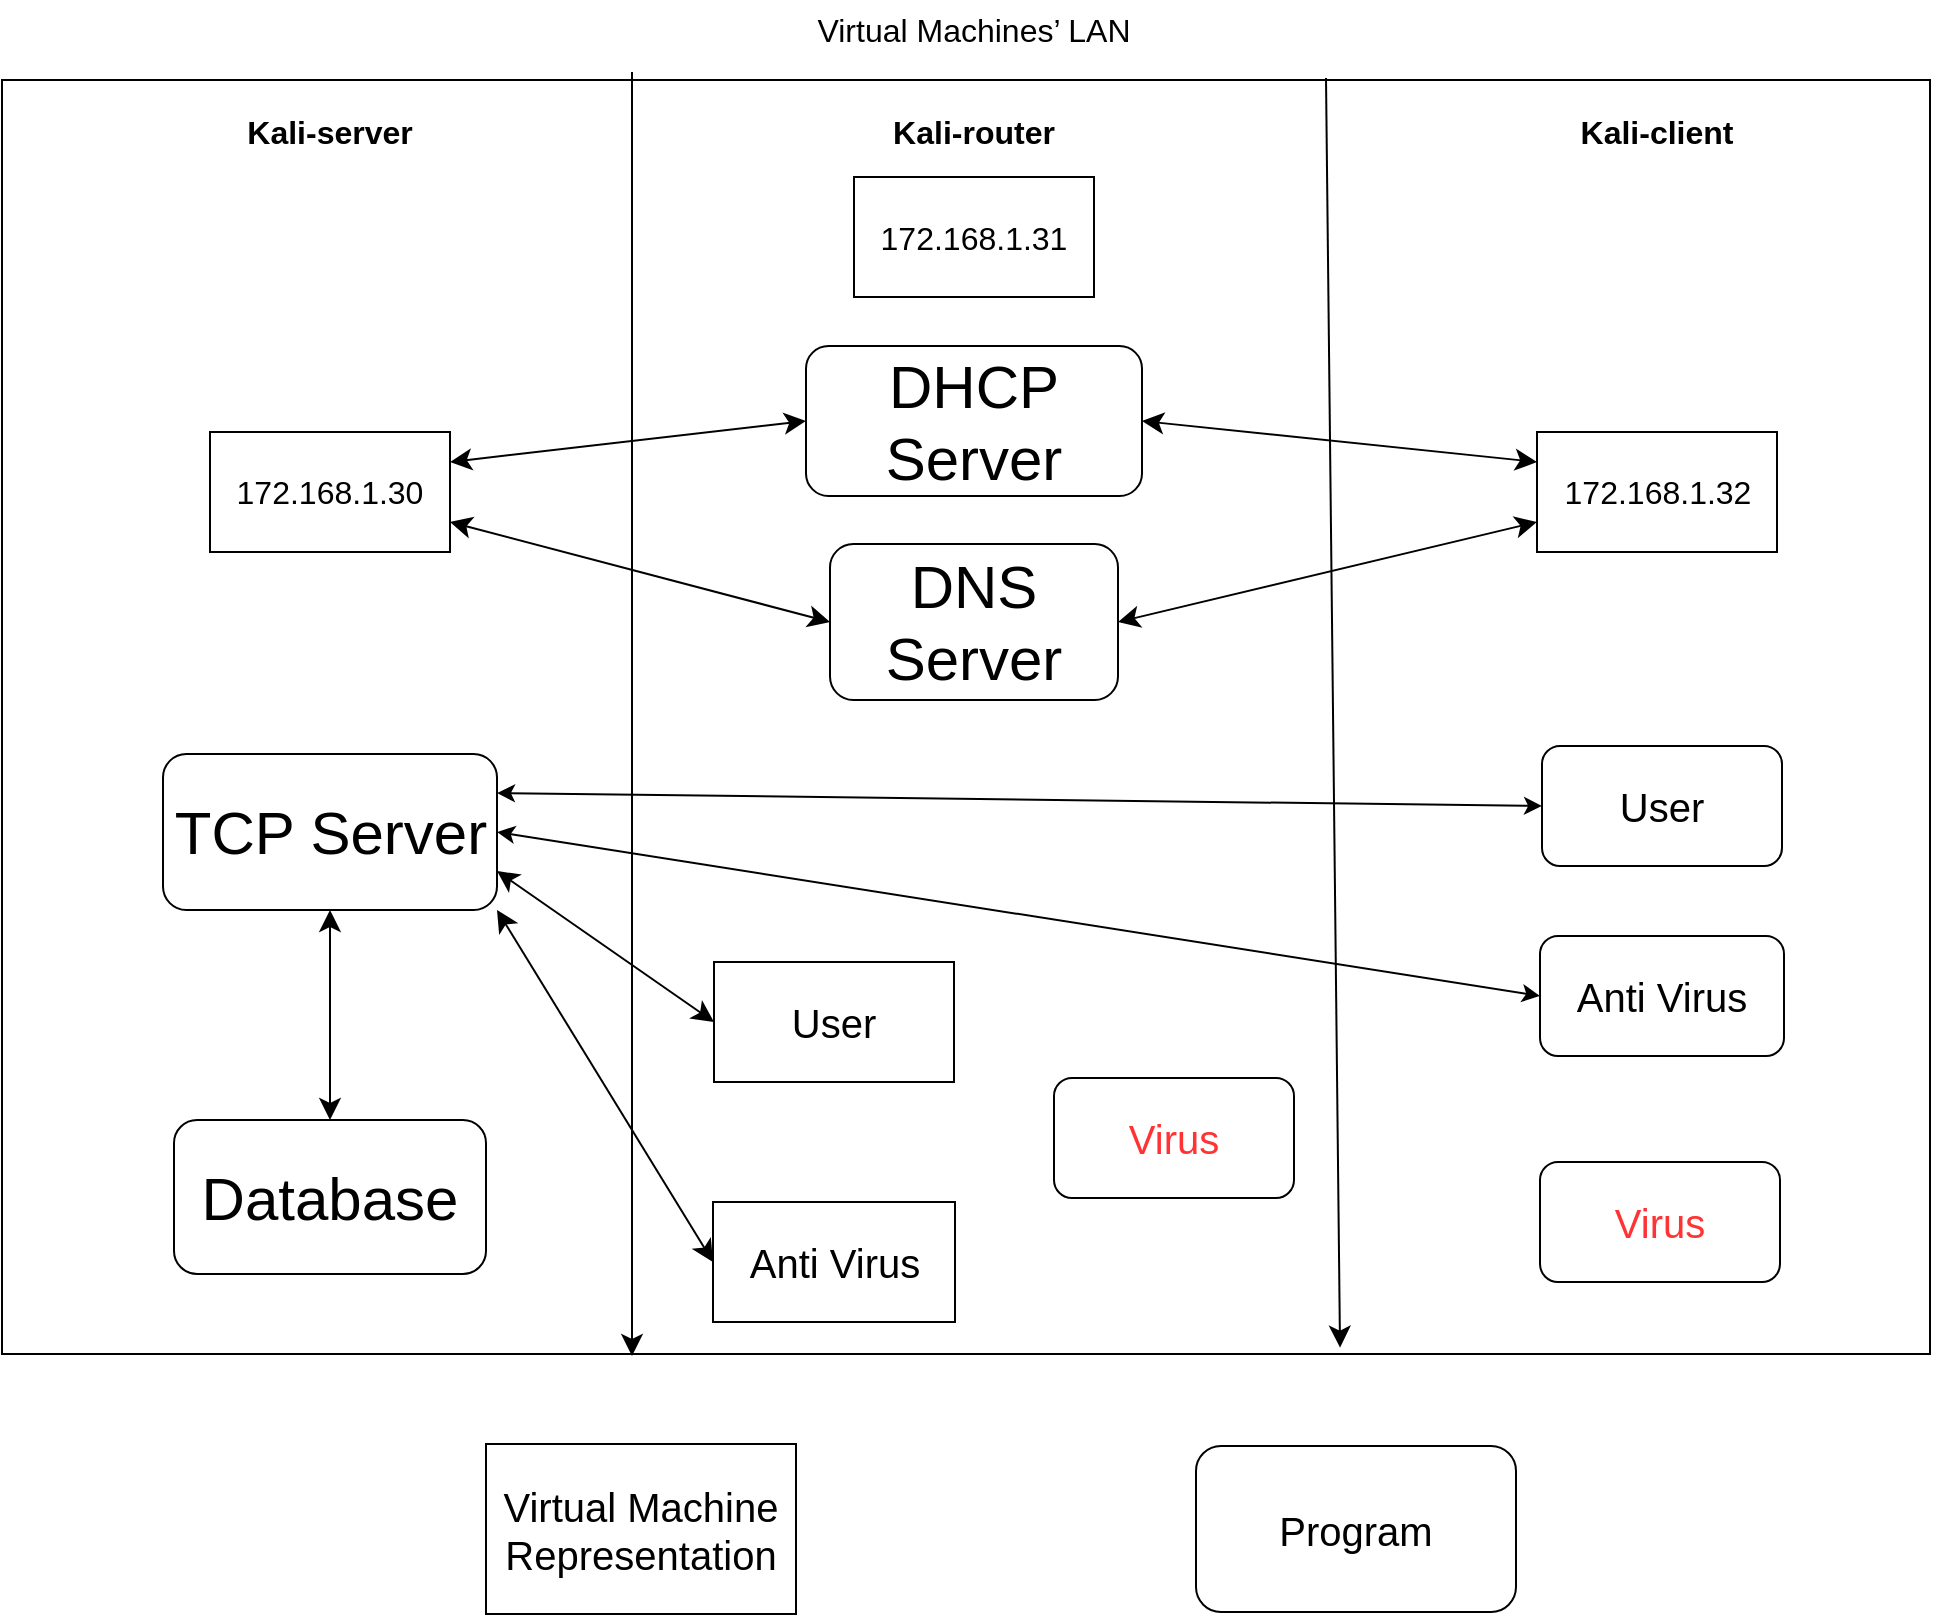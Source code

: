 <mxfile version="24.1.0" type="device">
  <diagram name="Page-1" id="T-9e4hWoGE2fMxEgnS7T">
    <mxGraphModel dx="2000" dy="887" grid="0" gridSize="10" guides="1" tooltips="1" connect="1" arrows="1" fold="1" page="0" pageScale="1" pageWidth="850" pageHeight="1100" math="0" shadow="0">
      <root>
        <mxCell id="0" />
        <mxCell id="1" parent="0" />
        <mxCell id="LlDagva87_pLpQBTBmUQ-36" value="" style="rounded=0;whiteSpace=wrap;html=1;" parent="1" vertex="1">
          <mxGeometry x="502" y="145.5" width="160" height="80" as="geometry" />
        </mxCell>
        <mxCell id="LlDagva87_pLpQBTBmUQ-2" value="" style="rounded=0;whiteSpace=wrap;html=1;" parent="1" vertex="1">
          <mxGeometry x="-248" y="97" width="964" height="637" as="geometry" />
        </mxCell>
        <mxCell id="LlDagva87_pLpQBTBmUQ-3" value="Virtual Machines’ LAN" style="text;strokeColor=none;fillColor=none;html=1;align=center;verticalAlign=middle;whiteSpace=wrap;rounded=0;fontSize=16;" parent="1" vertex="1">
          <mxGeometry x="123" y="57" width="230" height="30" as="geometry" />
        </mxCell>
        <mxCell id="LlDagva87_pLpQBTBmUQ-9" value="" style="edgeStyle=none;orthogonalLoop=1;jettySize=auto;html=1;rounded=0;fontSize=12;startSize=8;endSize=8;curved=1;" parent="1" edge="1">
          <mxGeometry width="140" relative="1" as="geometry">
            <mxPoint x="67" y="93" as="sourcePoint" />
            <mxPoint x="67" y="735" as="targetPoint" />
            <Array as="points" />
          </mxGeometry>
        </mxCell>
        <mxCell id="LlDagva87_pLpQBTBmUQ-10" value="" style="edgeStyle=none;orthogonalLoop=1;jettySize=auto;html=1;rounded=0;fontSize=12;startSize=8;endSize=8;curved=1;entryX=0.694;entryY=0.995;entryDx=0;entryDy=0;entryPerimeter=0;" parent="1" target="LlDagva87_pLpQBTBmUQ-2" edge="1">
          <mxGeometry width="140" relative="1" as="geometry">
            <mxPoint x="414" y="96" as="sourcePoint" />
            <mxPoint x="414" y="630" as="targetPoint" />
            <Array as="points" />
          </mxGeometry>
        </mxCell>
        <mxCell id="LlDagva87_pLpQBTBmUQ-12" value="&lt;b&gt;Kali-router&lt;/b&gt;" style="text;strokeColor=none;fillColor=none;html=1;align=center;verticalAlign=middle;whiteSpace=wrap;rounded=0;fontSize=16;" parent="1" vertex="1">
          <mxGeometry x="195" y="103" width="86" height="40" as="geometry" />
        </mxCell>
        <mxCell id="LlDagva87_pLpQBTBmUQ-13" style="edgeStyle=none;curved=1;rounded=0;orthogonalLoop=1;jettySize=auto;html=1;entryX=0.75;entryY=1;entryDx=0;entryDy=0;fontSize=12;startSize=8;endSize=8;" parent="1" source="LlDagva87_pLpQBTBmUQ-12" target="LlDagva87_pLpQBTBmUQ-12" edge="1">
          <mxGeometry relative="1" as="geometry" />
        </mxCell>
        <mxCell id="LlDagva87_pLpQBTBmUQ-14" value="&lt;b&gt;Kali-server&lt;/b&gt;" style="text;strokeColor=none;fillColor=none;html=1;align=center;verticalAlign=middle;whiteSpace=wrap;rounded=0;fontSize=16;" parent="1" vertex="1">
          <mxGeometry x="-134" y="108" width="100" height="30" as="geometry" />
        </mxCell>
        <mxCell id="LlDagva87_pLpQBTBmUQ-15" value="&lt;b&gt;Kali-client&lt;/b&gt;" style="text;strokeColor=none;fillColor=none;html=1;align=center;verticalAlign=middle;whiteSpace=wrap;rounded=0;fontSize=16;" parent="1" vertex="1">
          <mxGeometry x="533" y="100.5" width="93" height="45" as="geometry" />
        </mxCell>
        <mxCell id="LlDagva87_pLpQBTBmUQ-20" value="&lt;font style=&quot;font-size: 30px;&quot;&gt;TCP Server&lt;/font&gt;" style="rounded=1;whiteSpace=wrap;html=1;" parent="1" vertex="1">
          <mxGeometry x="-167.5" y="434" width="167" height="78" as="geometry" />
        </mxCell>
        <mxCell id="LlDagva87_pLpQBTBmUQ-21" value="&lt;font style=&quot;font-size: 30px;&quot;&gt;Database&lt;/font&gt;" style="rounded=1;whiteSpace=wrap;html=1;" parent="1" vertex="1">
          <mxGeometry x="-162" y="617" width="156" height="77" as="geometry" />
        </mxCell>
        <mxCell id="LlDagva87_pLpQBTBmUQ-22" value="" style="edgeStyle=none;orthogonalLoop=1;jettySize=auto;html=1;endArrow=classic;startArrow=classic;endSize=8;startSize=8;rounded=0;fontSize=12;curved=1;exitX=0.5;exitY=1;exitDx=0;exitDy=0;entryX=0.5;entryY=0;entryDx=0;entryDy=0;" parent="1" source="LlDagva87_pLpQBTBmUQ-20" target="LlDagva87_pLpQBTBmUQ-21" edge="1">
          <mxGeometry width="140" relative="1" as="geometry">
            <mxPoint x="-127" y="512" as="sourcePoint" />
            <mxPoint x="-109.5" y="639" as="targetPoint" />
            <Array as="points" />
          </mxGeometry>
        </mxCell>
        <mxCell id="LlDagva87_pLpQBTBmUQ-23" value="&lt;font style=&quot;font-size: 20px;&quot;&gt;Anti Virus&lt;/font&gt;" style="rounded=1;whiteSpace=wrap;html=1;arcSize=0;" parent="1" vertex="1">
          <mxGeometry x="107.5" y="658" width="121" height="60" as="geometry" />
        </mxCell>
        <mxCell id="LlDagva87_pLpQBTBmUQ-24" value="&lt;font style=&quot;font-size: 20px;&quot;&gt;User&lt;/font&gt;" style="rounded=1;whiteSpace=wrap;html=1;arcSize=0;" parent="1" vertex="1">
          <mxGeometry x="108" y="538" width="120" height="60" as="geometry" />
        </mxCell>
        <mxCell id="LlDagva87_pLpQBTBmUQ-28" value="" style="edgeStyle=none;orthogonalLoop=1;jettySize=auto;html=1;endArrow=classic;startArrow=classic;endSize=8;startSize=8;rounded=0;fontSize=12;curved=1;entryX=0;entryY=0.5;entryDx=0;entryDy=0;exitX=1;exitY=0.75;exitDx=0;exitDy=0;" parent="1" source="LlDagva87_pLpQBTBmUQ-20" target="LlDagva87_pLpQBTBmUQ-24" edge="1">
          <mxGeometry width="140" relative="1" as="geometry">
            <mxPoint x="-30" y="501" as="sourcePoint" />
            <mxPoint x="314" y="475" as="targetPoint" />
            <Array as="points" />
          </mxGeometry>
        </mxCell>
        <mxCell id="LlDagva87_pLpQBTBmUQ-29" value="&lt;font style=&quot;font-size: 20px;&quot;&gt;Anti Virus&lt;/font&gt;" style="rounded=1;whiteSpace=wrap;html=1;" parent="1" vertex="1">
          <mxGeometry x="521" y="525" width="122" height="60" as="geometry" />
        </mxCell>
        <mxCell id="LlDagva87_pLpQBTBmUQ-30" value="&lt;font style=&quot;font-size: 20px;&quot;&gt;User&lt;/font&gt;" style="rounded=1;whiteSpace=wrap;html=1;" parent="1" vertex="1">
          <mxGeometry x="522" y="430" width="120" height="60" as="geometry" />
        </mxCell>
        <mxCell id="LlDagva87_pLpQBTBmUQ-31" value="&lt;font style=&quot;font-size: 30px;&quot;&gt;DHCP Server&lt;/font&gt;" style="rounded=1;whiteSpace=wrap;html=1;" parent="1" vertex="1">
          <mxGeometry x="154" y="230" width="168" height="75" as="geometry" />
        </mxCell>
        <mxCell id="LlDagva87_pLpQBTBmUQ-32" value="&lt;font style=&quot;font-size: 30px;&quot;&gt;DNS Server&lt;/font&gt;" style="rounded=1;whiteSpace=wrap;html=1;" parent="1" vertex="1">
          <mxGeometry x="166" y="329" width="144" height="78" as="geometry" />
        </mxCell>
        <mxCell id="LlDagva87_pLpQBTBmUQ-37" value="&lt;span style=&quot;font-size: 16px;&quot;&gt;172.168.1.30&lt;/span&gt;" style="whiteSpace=wrap;html=1;" parent="1" vertex="1">
          <mxGeometry x="-144" y="273" width="120" height="60" as="geometry" />
        </mxCell>
        <mxCell id="LlDagva87_pLpQBTBmUQ-38" value="&lt;span style=&quot;font-size: 16px;&quot;&gt;172.168.1.32&lt;/span&gt;" style="whiteSpace=wrap;html=1;" parent="1" vertex="1">
          <mxGeometry x="519.5" y="273" width="120" height="60" as="geometry" />
        </mxCell>
        <mxCell id="LlDagva87_pLpQBTBmUQ-40" value="" style="edgeStyle=none;orthogonalLoop=1;jettySize=auto;html=1;endArrow=classic;startArrow=classic;endSize=8;startSize=8;rounded=0;fontSize=12;curved=1;entryX=1;entryY=0.75;entryDx=0;entryDy=0;exitX=0;exitY=0.5;exitDx=0;exitDy=0;" parent="1" source="LlDagva87_pLpQBTBmUQ-32" target="LlDagva87_pLpQBTBmUQ-37" edge="1">
          <mxGeometry width="140" relative="1" as="geometry">
            <mxPoint x="164" y="346" as="sourcePoint" />
            <mxPoint x="304" y="346" as="targetPoint" />
            <Array as="points" />
          </mxGeometry>
        </mxCell>
        <mxCell id="LlDagva87_pLpQBTBmUQ-41" value="" style="edgeStyle=none;orthogonalLoop=1;jettySize=auto;html=1;endArrow=classic;startArrow=classic;endSize=8;startSize=8;rounded=0;fontSize=12;curved=1;exitX=1;exitY=0.25;exitDx=0;exitDy=0;entryX=0;entryY=0.5;entryDx=0;entryDy=0;" parent="1" source="LlDagva87_pLpQBTBmUQ-37" target="LlDagva87_pLpQBTBmUQ-31" edge="1">
          <mxGeometry width="140" relative="1" as="geometry">
            <mxPoint x="164" y="346" as="sourcePoint" />
            <mxPoint x="304" y="346" as="targetPoint" />
            <Array as="points" />
          </mxGeometry>
        </mxCell>
        <mxCell id="LlDagva87_pLpQBTBmUQ-42" value="" style="edgeStyle=none;orthogonalLoop=1;jettySize=auto;html=1;endArrow=classic;startArrow=classic;endSize=8;startSize=8;rounded=0;fontSize=12;curved=1;exitX=1;exitY=0.5;exitDx=0;exitDy=0;entryX=0;entryY=0.25;entryDx=0;entryDy=0;" parent="1" source="LlDagva87_pLpQBTBmUQ-31" target="LlDagva87_pLpQBTBmUQ-38" edge="1">
          <mxGeometry width="140" relative="1" as="geometry">
            <mxPoint x="344" y="237" as="sourcePoint" />
            <mxPoint x="522" y="219" as="targetPoint" />
            <Array as="points" />
          </mxGeometry>
        </mxCell>
        <mxCell id="LlDagva87_pLpQBTBmUQ-44" value="&lt;font style=&quot;font-size: 20px;&quot;&gt;Virtual Machine Representation&lt;/font&gt;" style="whiteSpace=wrap;html=1;" parent="1" vertex="1">
          <mxGeometry x="-6" y="779" width="155" height="85" as="geometry" />
        </mxCell>
        <mxCell id="LlDagva87_pLpQBTBmUQ-45" value="&lt;font style=&quot;font-size: 20px;&quot;&gt;Program&lt;/font&gt;" style="rounded=1;whiteSpace=wrap;html=1;" parent="1" vertex="1">
          <mxGeometry x="349" y="780" width="160" height="83" as="geometry" />
        </mxCell>
        <mxCell id="LlDagva87_pLpQBTBmUQ-46" value="&lt;span style=&quot;font-size: 16px;&quot;&gt;172.168.1.31&lt;/span&gt;" style="whiteSpace=wrap;html=1;" parent="1" vertex="1">
          <mxGeometry x="178" y="145.5" width="120" height="60" as="geometry" />
        </mxCell>
        <mxCell id="LlDagva87_pLpQBTBmUQ-48" value="" style="edgeStyle=none;orthogonalLoop=1;jettySize=auto;html=1;endArrow=classic;startArrow=classic;endSize=8;startSize=8;rounded=0;fontSize=12;curved=1;entryX=0;entryY=0.75;entryDx=0;entryDy=0;exitX=1;exitY=0.5;exitDx=0;exitDy=0;" parent="1" source="LlDagva87_pLpQBTBmUQ-32" target="LlDagva87_pLpQBTBmUQ-38" edge="1">
          <mxGeometry width="140" relative="1" as="geometry">
            <mxPoint x="203" y="469" as="sourcePoint" />
            <mxPoint x="343" y="469" as="targetPoint" />
            <Array as="points" />
          </mxGeometry>
        </mxCell>
        <mxCell id="LlDagva87_pLpQBTBmUQ-49" value="&lt;font color=&quot;#ff3333&quot; style=&quot;font-size: 20px;&quot;&gt;Virus&lt;/font&gt;" style="rounded=1;whiteSpace=wrap;html=1;" parent="1" vertex="1">
          <mxGeometry x="521" y="638" width="120" height="60" as="geometry" />
        </mxCell>
        <mxCell id="LlDagva87_pLpQBTBmUQ-51" value="&lt;font color=&quot;#ff3333&quot; style=&quot;font-size: 20px;&quot;&gt;Virus&lt;/font&gt;" style="rounded=1;whiteSpace=wrap;html=1;" parent="1" vertex="1">
          <mxGeometry x="278" y="596" width="120" height="60" as="geometry" />
        </mxCell>
        <mxCell id="nk7ParuYHPiSAn2wT3HM-1" value="" style="endArrow=classic;startArrow=classic;html=1;rounded=0;entryX=1;entryY=0.25;entryDx=0;entryDy=0;exitX=0;exitY=0.5;exitDx=0;exitDy=0;" parent="1" source="LlDagva87_pLpQBTBmUQ-30" target="LlDagva87_pLpQBTBmUQ-20" edge="1">
          <mxGeometry width="50" height="50" relative="1" as="geometry">
            <mxPoint x="177" y="509" as="sourcePoint" />
            <mxPoint x="227" y="459" as="targetPoint" />
          </mxGeometry>
        </mxCell>
        <mxCell id="nk7ParuYHPiSAn2wT3HM-2" value="" style="endArrow=classic;startArrow=classic;html=1;rounded=0;exitX=0;exitY=0.5;exitDx=0;exitDy=0;entryX=1;entryY=0.5;entryDx=0;entryDy=0;" parent="1" source="LlDagva87_pLpQBTBmUQ-29" target="LlDagva87_pLpQBTBmUQ-20" edge="1">
          <mxGeometry width="50" height="50" relative="1" as="geometry">
            <mxPoint x="526" y="402" as="sourcePoint" />
            <mxPoint x="-20" y="473" as="targetPoint" />
          </mxGeometry>
        </mxCell>
        <mxCell id="nk7ParuYHPiSAn2wT3HM-3" value="" style="edgeStyle=none;orthogonalLoop=1;jettySize=auto;html=1;endArrow=classic;startArrow=classic;endSize=8;startSize=8;rounded=0;fontSize=12;curved=1;entryX=0;entryY=0.5;entryDx=0;entryDy=0;exitX=1;exitY=1;exitDx=0;exitDy=0;" parent="1" source="LlDagva87_pLpQBTBmUQ-20" target="LlDagva87_pLpQBTBmUQ-23" edge="1">
          <mxGeometry width="140" relative="1" as="geometry">
            <mxPoint x="-48" y="536" as="sourcePoint" />
            <mxPoint x="99" y="614" as="targetPoint" />
            <Array as="points" />
          </mxGeometry>
        </mxCell>
      </root>
    </mxGraphModel>
  </diagram>
</mxfile>
